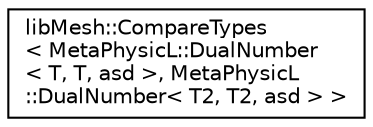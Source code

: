 digraph "类继承关系图"
{
 // INTERACTIVE_SVG=YES
  edge [fontname="Helvetica",fontsize="10",labelfontname="Helvetica",labelfontsize="10"];
  node [fontname="Helvetica",fontsize="10",shape=record];
  rankdir="LR";
  Node1 [label="libMesh::CompareTypes\l\< MetaPhysicL::DualNumber\l\< T, T, asd \>, MetaPhysicL\l::DualNumber\< T2, T2, asd \> \>",height=0.2,width=0.4,color="black", fillcolor="white", style="filled",URL="$structlibMesh_1_1CompareTypes_3_01MetaPhysicL_1_1DualNumber_3_01T_00_01T_00_01asd_01_4_00_01Metafec6ea584d868d18d34d5ba067db6080.html"];
}
